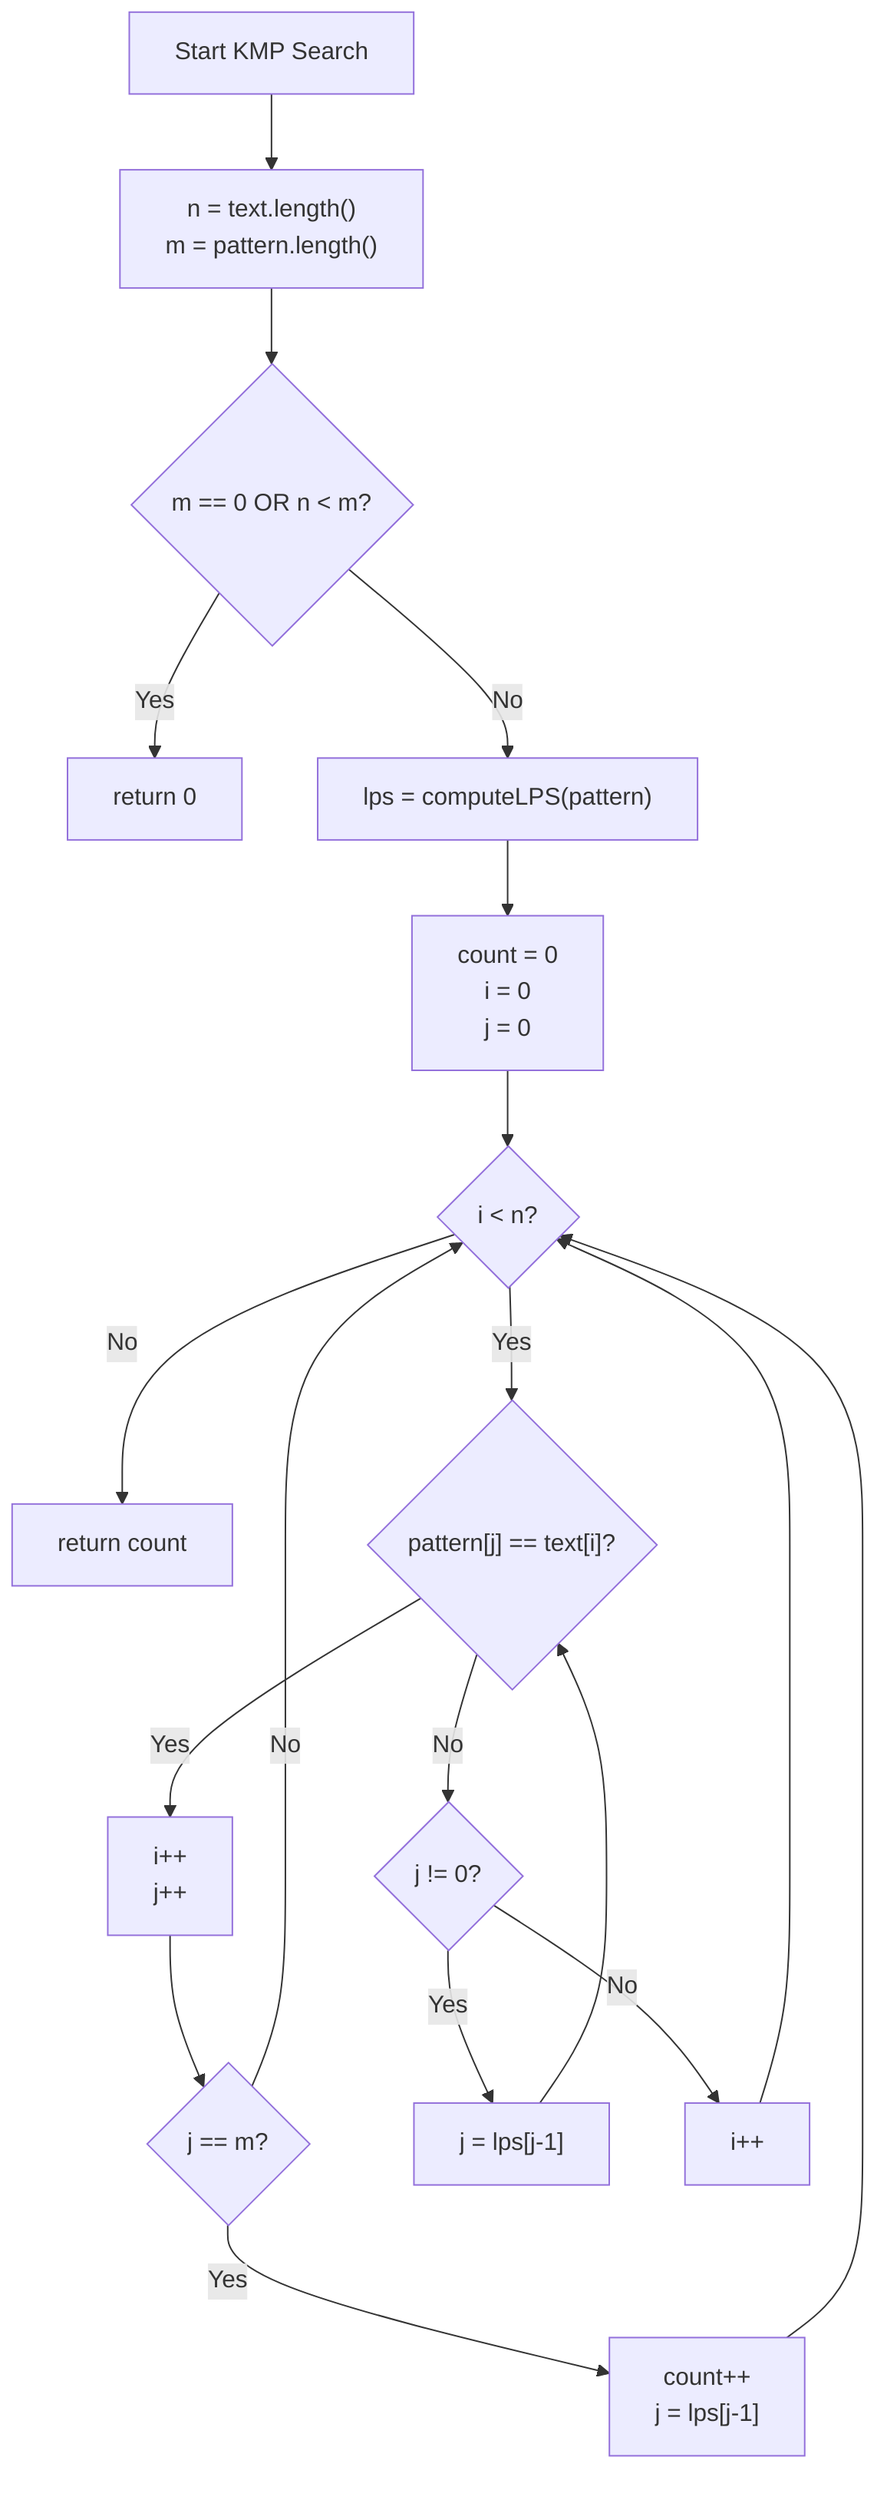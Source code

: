 flowchart TD
    A[Start KMP Search] --> B["n = text.length()<br>m = pattern.length()"]
    B --> C{m == 0 OR n < m?}
    C -->|Yes| D["return 0"]
    C -->|No| E["lps = computeLPS(pattern)"]
    
    E --> F["count = 0<br>i = 0<br>j = 0"]
    F --> G{"i < n?"}
    
    G -->|No| H["return count"]
    G -->|Yes| I{"pattern[j] == text[i]?"}
    
    I -->|Yes| J["i++<br>j++"]
    I -->|No| K{"j != 0?"}
    
    J --> L{"j == m?"}
    L -->|Yes| M["count++<br>j = lps[j-1]"]
    L -->|No| G
    
    M --> G
    
    K -->|Yes| N["j = lps[j-1]"]
    K -->|No| O["i++"]
    
    N --> I
    O --> G